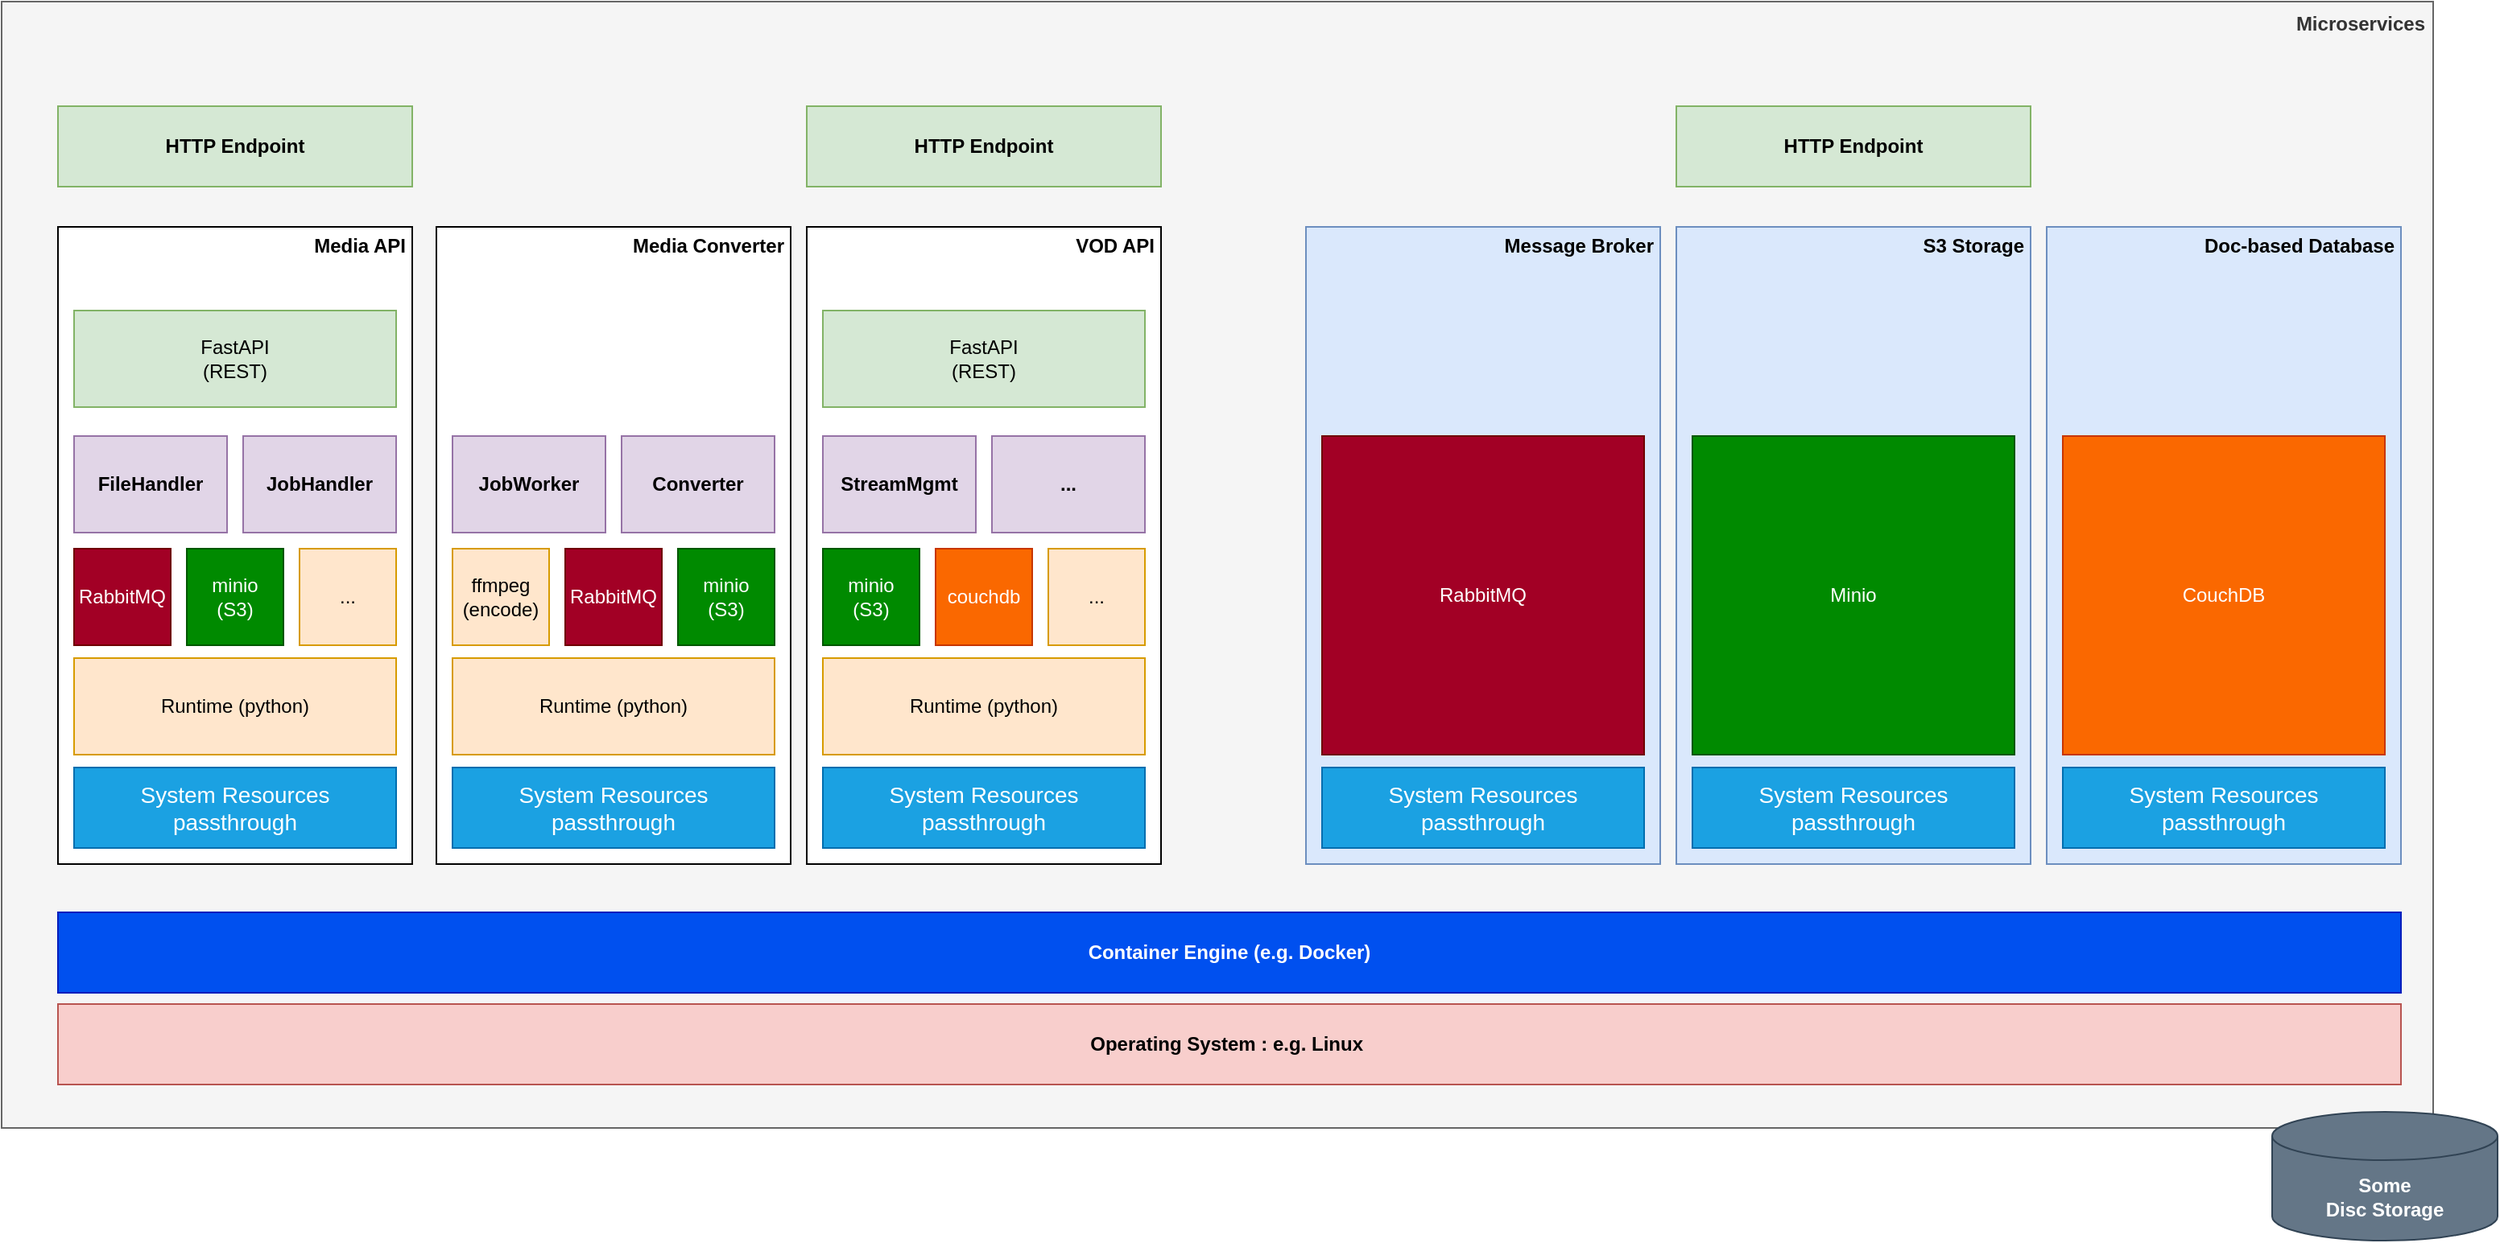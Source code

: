 <mxfile version="20.2.3" type="device"><diagram id="C0GpzsbBbd4FhtG_gKSH" name="Seite-1"><mxGraphModel dx="1697" dy="1012" grid="1" gridSize="10" guides="1" tooltips="1" connect="1" arrows="1" fold="1" page="1" pageScale="1" pageWidth="1169" pageHeight="827" math="0" shadow="0"><root><mxCell id="0"/><mxCell id="1" parent="0"/><mxCell id="FQpoOC8pm7WEoAZtNXyR-1" value="Microservices" style="rounded=0;whiteSpace=wrap;html=1;fillColor=#f5f5f5;fontColor=#333333;strokeColor=#666666;fontStyle=1;align=right;verticalAlign=top;spacingRight=3;" vertex="1" parent="1"><mxGeometry x="60" y="150" width="1510" height="700" as="geometry"/></mxCell><mxCell id="FQpoOC8pm7WEoAZtNXyR-2" value="Container Engine (e.g. Docker)" style="rounded=0;whiteSpace=wrap;html=1;fontSize=12;fillColor=#0050ef;strokeColor=#001DBC;fontStyle=1;fontColor=#ffffff;" vertex="1" parent="1"><mxGeometry x="95" y="716" width="1455" height="50" as="geometry"/></mxCell><mxCell id="FQpoOC8pm7WEoAZtNXyR-3" value="Some &lt;br style=&quot;font-size: 12px;&quot;&gt;Disc Storage" style="shape=cylinder3;whiteSpace=wrap;html=1;boundedLbl=1;backgroundOutline=1;size=15;fontSize=12;fillColor=#647687;strokeColor=#314354;fontStyle=1;fontColor=#ffffff;" vertex="1" parent="1"><mxGeometry x="1470" y="840" width="140" height="80" as="geometry"/></mxCell><mxCell id="FQpoOC8pm7WEoAZtNXyR-6" value="Operating System : e.g. Linux&amp;nbsp;" style="rounded=0;whiteSpace=wrap;html=1;fontSize=12;fillColor=#f8cecc;strokeColor=#b85450;fontStyle=1" vertex="1" parent="1"><mxGeometry x="95" y="773" width="1455" height="50" as="geometry"/></mxCell><mxCell id="FQpoOC8pm7WEoAZtNXyR-7" value="Media API" style="rounded=0;whiteSpace=wrap;html=1;verticalAlign=top;align=right;spacingRight=4;spacing=0;fontStyle=1" vertex="1" parent="1"><mxGeometry x="95" y="290" width="220" height="396" as="geometry"/></mxCell><mxCell id="FQpoOC8pm7WEoAZtNXyR-9" value="Media Converter" style="rounded=0;whiteSpace=wrap;html=1;verticalAlign=top;align=right;spacingRight=4;spacing=0;fontStyle=1" vertex="1" parent="1"><mxGeometry x="330" y="290" width="220" height="396" as="geometry"/></mxCell><mxCell id="FQpoOC8pm7WEoAZtNXyR-10" value="Message Broker" style="rounded=0;whiteSpace=wrap;html=1;verticalAlign=top;align=right;spacingRight=4;fillColor=#dae8fc;strokeColor=#6c8ebf;spacing=0;fontStyle=1" vertex="1" parent="1"><mxGeometry x="870" y="290" width="220" height="396" as="geometry"/></mxCell><mxCell id="FQpoOC8pm7WEoAZtNXyR-11" value="S3 Storage" style="rounded=0;whiteSpace=wrap;html=1;verticalAlign=top;align=right;spacingRight=4;fillColor=#dae8fc;strokeColor=#6c8ebf;spacing=0;fontStyle=1" vertex="1" parent="1"><mxGeometry x="1100" y="290" width="220" height="396" as="geometry"/></mxCell><mxCell id="FQpoOC8pm7WEoAZtNXyR-13" value="VOD API" style="rounded=0;whiteSpace=wrap;html=1;verticalAlign=top;align=right;spacingRight=4;spacing=0;fontStyle=1" vertex="1" parent="1"><mxGeometry x="560" y="290" width="220" height="396" as="geometry"/></mxCell><mxCell id="FQpoOC8pm7WEoAZtNXyR-14" value="Doc-based Database" style="rounded=0;whiteSpace=wrap;html=1;verticalAlign=top;align=right;spacingRight=4;fillColor=#dae8fc;strokeColor=#6c8ebf;spacing=0;fontStyle=1" vertex="1" parent="1"><mxGeometry x="1330" y="290" width="220" height="396" as="geometry"/></mxCell><mxCell id="FQpoOC8pm7WEoAZtNXyR-15" value="HTTP Endpoint" style="rounded=0;whiteSpace=wrap;html=1;fontSize=12;fillColor=#d5e8d4;strokeColor=#82b366;fontStyle=1" vertex="1" parent="1"><mxGeometry x="95" y="215" width="220" height="50" as="geometry"/></mxCell><mxCell id="FQpoOC8pm7WEoAZtNXyR-16" value="HTTP Endpoint" style="rounded=0;whiteSpace=wrap;html=1;fontSize=12;fillColor=#d5e8d4;strokeColor=#82b366;fontStyle=1" vertex="1" parent="1"><mxGeometry x="560" y="215" width="220" height="50" as="geometry"/></mxCell><mxCell id="FQpoOC8pm7WEoAZtNXyR-17" value="Runtime (python)" style="rounded=0;whiteSpace=wrap;html=1;fillColor=#ffe6cc;strokeColor=#d79b00;" vertex="1" parent="1"><mxGeometry x="105" y="558" width="200" height="60" as="geometry"/></mxCell><mxCell id="FQpoOC8pm7WEoAZtNXyR-18" value="FastAPI&lt;br&gt;(REST)" style="rounded=0;whiteSpace=wrap;html=1;fillColor=#d5e8d4;strokeColor=#82b366;" vertex="1" parent="1"><mxGeometry x="105" y="342" width="200" height="60" as="geometry"/></mxCell><mxCell id="FQpoOC8pm7WEoAZtNXyR-19" value="minio&lt;br&gt;(S3)" style="rounded=0;whiteSpace=wrap;html=1;fillColor=#008a00;strokeColor=#005700;fontColor=#ffffff;" vertex="1" parent="1"><mxGeometry x="175" y="490" width="60" height="60" as="geometry"/></mxCell><mxCell id="FQpoOC8pm7WEoAZtNXyR-20" value="..." style="rounded=0;whiteSpace=wrap;html=1;fillColor=#ffe6cc;strokeColor=#d79b00;" vertex="1" parent="1"><mxGeometry x="245" y="490" width="60" height="60" as="geometry"/></mxCell><mxCell id="FQpoOC8pm7WEoAZtNXyR-21" value="RabbitMQ" style="rounded=0;whiteSpace=wrap;html=1;fillColor=#a20025;strokeColor=#6F0000;fontColor=#ffffff;" vertex="1" parent="1"><mxGeometry x="105" y="490" width="60" height="60" as="geometry"/></mxCell><mxCell id="FQpoOC8pm7WEoAZtNXyR-22" value="System Resources&lt;br&gt;passthrough" style="rounded=0;whiteSpace=wrap;html=1;fontSize=14;fillColor=#1ba1e2;strokeColor=#006EAF;fontStyle=0;fontColor=#ffffff;" vertex="1" parent="1"><mxGeometry x="105" y="626" width="200" height="50" as="geometry"/></mxCell><mxCell id="FQpoOC8pm7WEoAZtNXyR-30" value="Runtime (python)" style="rounded=0;whiteSpace=wrap;html=1;fillColor=#ffe6cc;strokeColor=#d79b00;" vertex="1" parent="1"><mxGeometry x="340" y="558" width="200" height="60" as="geometry"/></mxCell><mxCell id="FQpoOC8pm7WEoAZtNXyR-32" value="minio&lt;br&gt;(S3)" style="rounded=0;whiteSpace=wrap;html=1;fillColor=#008a00;strokeColor=#005700;fontColor=#ffffff;" vertex="1" parent="1"><mxGeometry x="480" y="490" width="60" height="60" as="geometry"/></mxCell><mxCell id="FQpoOC8pm7WEoAZtNXyR-33" value="ffmpeg&lt;br&gt;(encode)" style="rounded=0;whiteSpace=wrap;html=1;fillColor=#ffe6cc;strokeColor=#d79b00;" vertex="1" parent="1"><mxGeometry x="340" y="490" width="60" height="60" as="geometry"/></mxCell><mxCell id="FQpoOC8pm7WEoAZtNXyR-34" value="RabbitMQ" style="rounded=0;whiteSpace=wrap;html=1;fillColor=#a20025;strokeColor=#6F0000;fontColor=#ffffff;" vertex="1" parent="1"><mxGeometry x="410" y="490" width="60" height="60" as="geometry"/></mxCell><mxCell id="FQpoOC8pm7WEoAZtNXyR-35" value="System Resources&lt;br&gt;passthrough" style="rounded=0;whiteSpace=wrap;html=1;fontSize=14;fillColor=#1ba1e2;strokeColor=#006EAF;fontStyle=0;fontColor=#ffffff;" vertex="1" parent="1"><mxGeometry x="340" y="626" width="200" height="50" as="geometry"/></mxCell><mxCell id="FQpoOC8pm7WEoAZtNXyR-36" value="Runtime (python)" style="rounded=0;whiteSpace=wrap;html=1;fillColor=#ffe6cc;strokeColor=#d79b00;" vertex="1" parent="1"><mxGeometry x="570" y="558" width="200" height="60" as="geometry"/></mxCell><mxCell id="FQpoOC8pm7WEoAZtNXyR-37" value="FastAPI&lt;br&gt;(REST)" style="rounded=0;whiteSpace=wrap;html=1;fillColor=#d5e8d4;strokeColor=#82b366;" vertex="1" parent="1"><mxGeometry x="570" y="342" width="200" height="60" as="geometry"/></mxCell><mxCell id="FQpoOC8pm7WEoAZtNXyR-38" value="couchdb" style="rounded=0;whiteSpace=wrap;html=1;fillColor=#fa6800;strokeColor=#C73500;fontColor=#FFFFFF;" vertex="1" parent="1"><mxGeometry x="640" y="490" width="60" height="60" as="geometry"/></mxCell><mxCell id="FQpoOC8pm7WEoAZtNXyR-39" value="..." style="rounded=0;whiteSpace=wrap;html=1;fillColor=#ffe6cc;strokeColor=#d79b00;" vertex="1" parent="1"><mxGeometry x="710" y="490" width="60" height="60" as="geometry"/></mxCell><mxCell id="FQpoOC8pm7WEoAZtNXyR-40" value="minio&lt;br&gt;(S3)" style="rounded=0;whiteSpace=wrap;html=1;fillColor=#008a00;strokeColor=#005700;fontColor=#ffffff;" vertex="1" parent="1"><mxGeometry x="570" y="490" width="60" height="60" as="geometry"/></mxCell><mxCell id="FQpoOC8pm7WEoAZtNXyR-41" value="System Resources&lt;br&gt;passthrough" style="rounded=0;whiteSpace=wrap;html=1;fontSize=14;fillColor=#1ba1e2;strokeColor=#006EAF;fontStyle=0;fontColor=#ffffff;" vertex="1" parent="1"><mxGeometry x="570" y="626" width="200" height="50" as="geometry"/></mxCell><mxCell id="FQpoOC8pm7WEoAZtNXyR-42" value="System Resources&lt;br&gt;passthrough" style="rounded=0;whiteSpace=wrap;html=1;fontSize=14;fillColor=#1ba1e2;strokeColor=#006EAF;fontStyle=0;fontColor=#ffffff;" vertex="1" parent="1"><mxGeometry x="880" y="626" width="200" height="50" as="geometry"/></mxCell><mxCell id="FQpoOC8pm7WEoAZtNXyR-43" value="RabbitMQ" style="rounded=0;whiteSpace=wrap;html=1;fillColor=#a20025;strokeColor=#6F0000;fontColor=#ffffff;" vertex="1" parent="1"><mxGeometry x="880" y="420" width="200" height="198" as="geometry"/></mxCell><mxCell id="FQpoOC8pm7WEoAZtNXyR-44" value="System Resources&lt;br&gt;passthrough" style="rounded=0;whiteSpace=wrap;html=1;fontSize=14;fillColor=#1ba1e2;strokeColor=#006EAF;fontStyle=0;fontColor=#ffffff;" vertex="1" parent="1"><mxGeometry x="1110" y="626" width="200" height="50" as="geometry"/></mxCell><mxCell id="FQpoOC8pm7WEoAZtNXyR-45" value="Minio" style="rounded=0;whiteSpace=wrap;html=1;fillColor=#008a00;strokeColor=#005700;fontColor=#ffffff;" vertex="1" parent="1"><mxGeometry x="1110" y="420" width="200" height="198" as="geometry"/></mxCell><mxCell id="FQpoOC8pm7WEoAZtNXyR-46" value="System Resources&lt;br&gt;passthrough" style="rounded=0;whiteSpace=wrap;html=1;fontSize=14;fillColor=#1ba1e2;strokeColor=#006EAF;fontStyle=0;fontColor=#ffffff;" vertex="1" parent="1"><mxGeometry x="1340" y="626" width="200" height="50" as="geometry"/></mxCell><mxCell id="FQpoOC8pm7WEoAZtNXyR-47" value="CouchDB" style="rounded=0;whiteSpace=wrap;html=1;fillColor=#fa6800;strokeColor=#C73500;fontColor=#FFFFFF;" vertex="1" parent="1"><mxGeometry x="1340" y="420" width="200" height="198" as="geometry"/></mxCell><mxCell id="FQpoOC8pm7WEoAZtNXyR-48" value="HTTP Endpoint" style="rounded=0;whiteSpace=wrap;html=1;fontSize=12;fillColor=#d5e8d4;strokeColor=#82b366;fontStyle=1" vertex="1" parent="1"><mxGeometry x="1100" y="215" width="220" height="50" as="geometry"/></mxCell><mxCell id="FQpoOC8pm7WEoAZtNXyR-49" value="FileHandler" style="rounded=0;whiteSpace=wrap;html=1;fillColor=#e1d5e7;strokeColor=#9673a6;fontStyle=1" vertex="1" parent="1"><mxGeometry x="105" y="420" width="95" height="60" as="geometry"/></mxCell><mxCell id="FQpoOC8pm7WEoAZtNXyR-50" value="JobHandler" style="rounded=0;whiteSpace=wrap;html=1;fillColor=#e1d5e7;strokeColor=#9673a6;fontStyle=1" vertex="1" parent="1"><mxGeometry x="210" y="420" width="95" height="60" as="geometry"/></mxCell><mxCell id="FQpoOC8pm7WEoAZtNXyR-51" value="JobWorker" style="rounded=0;whiteSpace=wrap;html=1;fillColor=#e1d5e7;strokeColor=#9673a6;fontStyle=1" vertex="1" parent="1"><mxGeometry x="340" y="420" width="95" height="60" as="geometry"/></mxCell><mxCell id="FQpoOC8pm7WEoAZtNXyR-52" value="Converter" style="rounded=0;whiteSpace=wrap;html=1;fillColor=#e1d5e7;strokeColor=#9673a6;fontStyle=1" vertex="1" parent="1"><mxGeometry x="445" y="420" width="95" height="60" as="geometry"/></mxCell><mxCell id="FQpoOC8pm7WEoAZtNXyR-53" value="StreamMgmt" style="rounded=0;whiteSpace=wrap;html=1;fillColor=#e1d5e7;strokeColor=#9673a6;fontStyle=1" vertex="1" parent="1"><mxGeometry x="570" y="420" width="95" height="60" as="geometry"/></mxCell><mxCell id="FQpoOC8pm7WEoAZtNXyR-54" value="..." style="rounded=0;whiteSpace=wrap;html=1;fillColor=#e1d5e7;strokeColor=#9673a6;fontStyle=1" vertex="1" parent="1"><mxGeometry x="675" y="420" width="95" height="60" as="geometry"/></mxCell></root></mxGraphModel></diagram></mxfile>